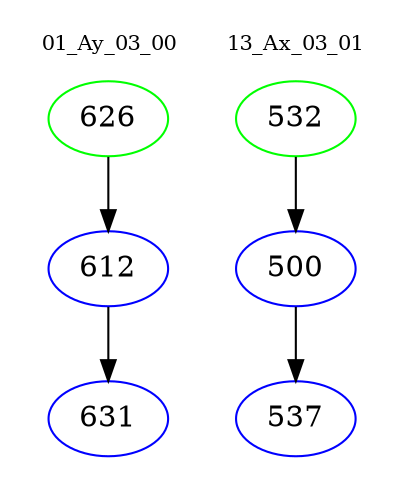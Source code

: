 digraph{
subgraph cluster_0 {
color = white
label = "01_Ay_03_00";
fontsize=10;
T0_626 [label="626", color="green"]
T0_626 -> T0_612 [color="black"]
T0_612 [label="612", color="blue"]
T0_612 -> T0_631 [color="black"]
T0_631 [label="631", color="blue"]
}
subgraph cluster_1 {
color = white
label = "13_Ax_03_01";
fontsize=10;
T1_532 [label="532", color="green"]
T1_532 -> T1_500 [color="black"]
T1_500 [label="500", color="blue"]
T1_500 -> T1_537 [color="black"]
T1_537 [label="537", color="blue"]
}
}
